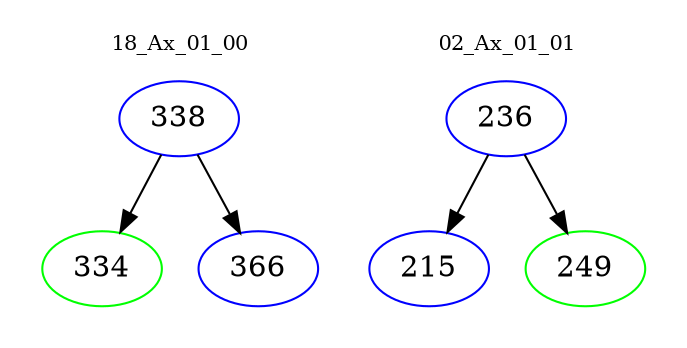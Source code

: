 digraph{
subgraph cluster_0 {
color = white
label = "18_Ax_01_00";
fontsize=10;
T0_338 [label="338", color="blue"]
T0_338 -> T0_334 [color="black"]
T0_334 [label="334", color="green"]
T0_338 -> T0_366 [color="black"]
T0_366 [label="366", color="blue"]
}
subgraph cluster_1 {
color = white
label = "02_Ax_01_01";
fontsize=10;
T1_236 [label="236", color="blue"]
T1_236 -> T1_215 [color="black"]
T1_215 [label="215", color="blue"]
T1_236 -> T1_249 [color="black"]
T1_249 [label="249", color="green"]
}
}
